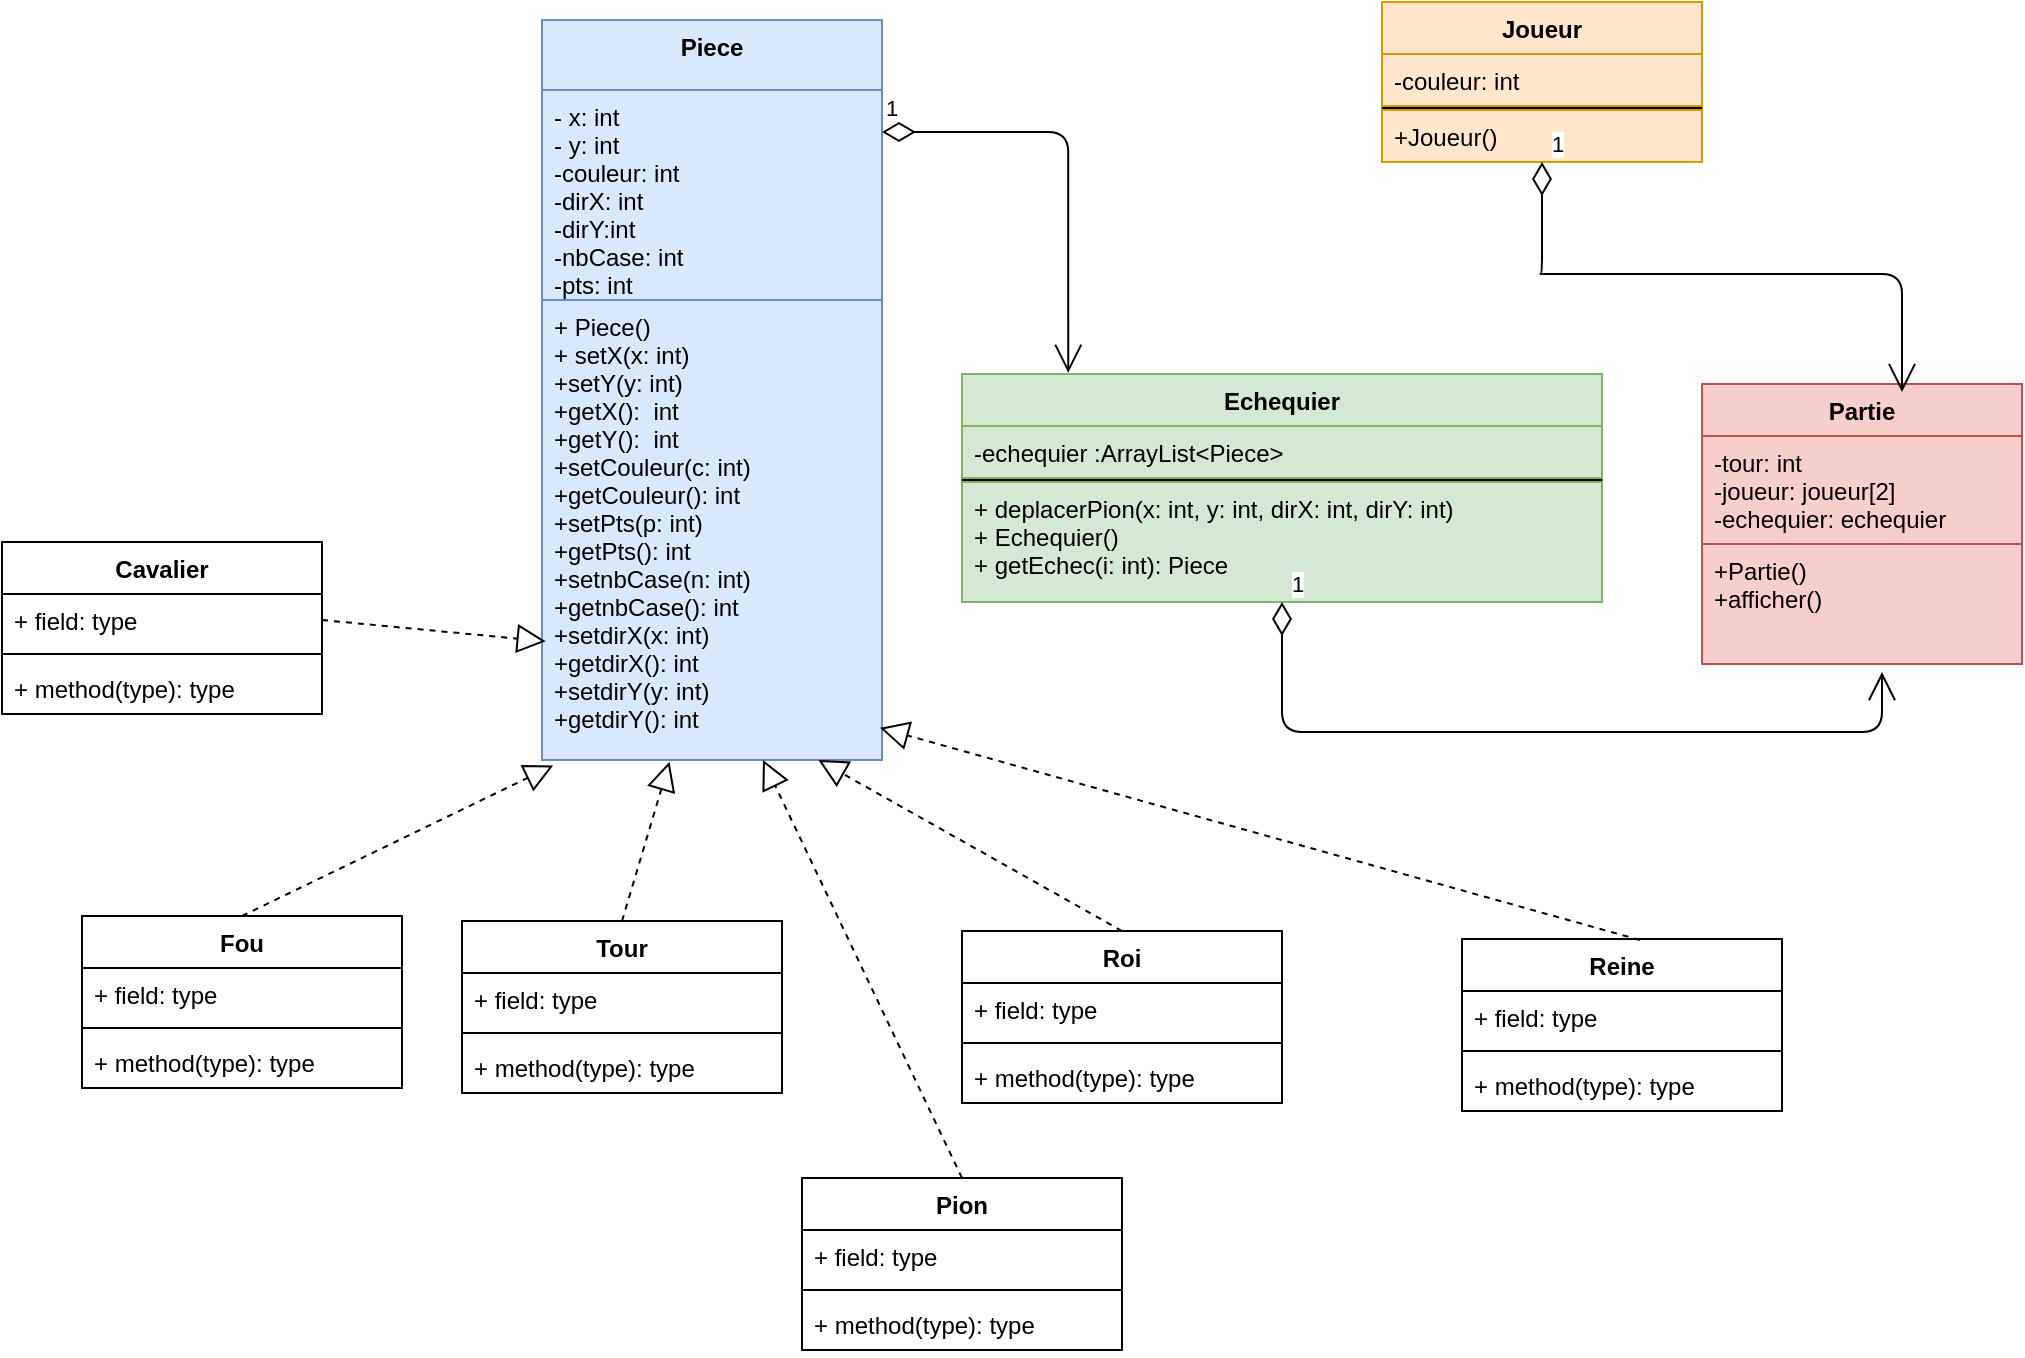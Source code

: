 <mxfile version="10.6.7" type="device"><diagram id="VFJ8gWH4KYKqr8V_xWAX" name="Page-1"><mxGraphModel dx="840" dy="496" grid="1" gridSize="10" guides="1" tooltips="1" connect="1" arrows="1" fold="1" page="1" pageScale="1" pageWidth="850" pageHeight="1100" math="0" shadow="0"><root><mxCell id="0"/><mxCell id="1" parent="0"/><mxCell id="o99wptSiuyqFiOINW1Ns-1" value="Piece" style="swimlane;fontStyle=1;align=center;verticalAlign=top;childLayout=stackLayout;horizontal=1;startSize=35;horizontalStack=0;resizeParent=1;resizeParentMax=0;resizeLast=0;collapsible=1;marginBottom=0;fillColor=#dae8fc;strokeColor=#6c8ebf;" parent="1" vertex="1"><mxGeometry x="290" y="14" width="170" height="370" as="geometry"><mxRectangle x="300" y="175" width="60" height="26" as="alternateBounds"/></mxGeometry></mxCell><mxCell id="o99wptSiuyqFiOINW1Ns-2" value="- x: int&#xA;- y: int&#xA;-couleur: int&#xA;-dirX: int&#xA;-dirY:int&#xA;-nbCase: int&#xA;-pts: int&#xA;&#xA;" style="text;strokeColor=#6c8ebf;fillColor=#dae8fc;align=left;verticalAlign=top;spacingLeft=4;spacingRight=4;overflow=hidden;rotatable=0;points=[[0,0.5],[1,0.5]];portConstraint=eastwest;" parent="o99wptSiuyqFiOINW1Ns-1" vertex="1"><mxGeometry y="35" width="170" height="105" as="geometry"/></mxCell><mxCell id="o99wptSiuyqFiOINW1Ns-3" value="" style="line;strokeWidth=1;fillColor=#dae8fc;align=left;verticalAlign=middle;spacingTop=-1;spacingLeft=3;spacingRight=3;rotatable=0;labelPosition=right;points=[];portConstraint=eastwest;strokeColor=#6c8ebf;" parent="o99wptSiuyqFiOINW1Ns-1" vertex="1"><mxGeometry y="140" width="170" as="geometry"/></mxCell><mxCell id="o99wptSiuyqFiOINW1Ns-4" value="+ Piece()&#xA;+ setX(x: int)&#xA;+setY(y: int)&#xA;+getX():  int&#xA;+getY():  int&#xA;+setCouleur(c: int)&#xA;+getCouleur(): int&#xA;+setPts(p: int)&#xA;+getPts(): int&#xA;+setnbCase(n: int)&#xA;+getnbCase(): int&#xA;+setdirX(x: int)&#xA;+getdirX(): int&#xA;+setdirY(y: int)&#xA;+getdirY(): int" style="text;strokeColor=#6c8ebf;fillColor=#dae8fc;align=left;verticalAlign=top;spacingLeft=4;spacingRight=4;overflow=hidden;rotatable=0;points=[[0,0.5],[1,0.5]];portConstraint=eastwest;" parent="o99wptSiuyqFiOINW1Ns-1" vertex="1"><mxGeometry y="140" width="170" height="230" as="geometry"/></mxCell><mxCell id="o99wptSiuyqFiOINW1Ns-5" value="Echequier" style="swimlane;fontStyle=1;align=center;verticalAlign=top;childLayout=stackLayout;horizontal=1;startSize=26;horizontalStack=0;resizeParent=1;resizeParentMax=0;resizeLast=0;collapsible=1;marginBottom=0;fillColor=#d5e8d4;strokeColor=#82b366;" parent="1" vertex="1"><mxGeometry x="500" y="191" width="320" height="114" as="geometry"/></mxCell><mxCell id="o99wptSiuyqFiOINW1Ns-6" value="-echequier :ArrayList&lt;Piece&gt;" style="text;strokeColor=#82b366;fillColor=#d5e8d4;align=left;verticalAlign=top;spacingLeft=4;spacingRight=4;overflow=hidden;rotatable=0;points=[[0,0.5],[1,0.5]];portConstraint=eastwest;" parent="o99wptSiuyqFiOINW1Ns-5" vertex="1"><mxGeometry y="26" width="320" height="26" as="geometry"/></mxCell><mxCell id="o99wptSiuyqFiOINW1Ns-7" value="" style="line;strokeWidth=1;fillColor=none;align=left;verticalAlign=middle;spacingTop=-1;spacingLeft=3;spacingRight=3;rotatable=0;labelPosition=right;points=[];portConstraint=eastwest;" parent="o99wptSiuyqFiOINW1Ns-5" vertex="1"><mxGeometry y="52" width="320" height="2" as="geometry"/></mxCell><mxCell id="o99wptSiuyqFiOINW1Ns-8" value="+ deplacerPion(x: int, y: int, dirX: int, dirY: int)&#xA;+ Echequier()&#xA;+ getEchec(i: int): Piece&#xA;&#xA;" style="text;strokeColor=#82b366;fillColor=#d5e8d4;align=left;verticalAlign=top;spacingLeft=4;spacingRight=4;overflow=hidden;rotatable=0;points=[[0,0.5],[1,0.5]];portConstraint=eastwest;" parent="o99wptSiuyqFiOINW1Ns-5" vertex="1"><mxGeometry y="54" width="320" height="60" as="geometry"/></mxCell><mxCell id="o99wptSiuyqFiOINW1Ns-9" value="Partie&#xA;" style="swimlane;fontStyle=1;align=center;verticalAlign=top;childLayout=stackLayout;horizontal=1;startSize=26;horizontalStack=0;resizeParent=1;resizeParentMax=0;resizeLast=0;collapsible=1;marginBottom=0;fillColor=#f8cecc;strokeColor=#b85450;" parent="1" vertex="1"><mxGeometry x="870" y="196" width="160" height="140" as="geometry"/></mxCell><mxCell id="o99wptSiuyqFiOINW1Ns-10" value="-tour: int&#xA;-joueur: joueur[2]&#xA;-echequier: echequier&#xA;" style="text;strokeColor=#b85450;fillColor=#f8cecc;align=left;verticalAlign=top;spacingLeft=4;spacingRight=4;overflow=hidden;rotatable=0;points=[[0,0.5],[1,0.5]];portConstraint=eastwest;" parent="o99wptSiuyqFiOINW1Ns-9" vertex="1"><mxGeometry y="26" width="160" height="54" as="geometry"/></mxCell><mxCell id="o99wptSiuyqFiOINW1Ns-11" value="" style="line;strokeWidth=1;fillColor=none;align=left;verticalAlign=middle;spacingTop=-1;spacingLeft=3;spacingRight=3;rotatable=0;labelPosition=right;points=[];portConstraint=eastwest;" parent="o99wptSiuyqFiOINW1Ns-9" vertex="1"><mxGeometry y="80" width="160" as="geometry"/></mxCell><mxCell id="o99wptSiuyqFiOINW1Ns-12" value="+Partie()&#xA;+afficher()&#xA;" style="text;strokeColor=#b85450;fillColor=#f8cecc;align=left;verticalAlign=top;spacingLeft=4;spacingRight=4;overflow=hidden;rotatable=0;points=[[0,0.5],[1,0.5]];portConstraint=eastwest;" parent="o99wptSiuyqFiOINW1Ns-9" vertex="1"><mxGeometry y="80" width="160" height="60" as="geometry"/></mxCell><mxCell id="o99wptSiuyqFiOINW1Ns-13" value="Joueur" style="swimlane;fontStyle=1;align=center;verticalAlign=top;childLayout=stackLayout;horizontal=1;startSize=26;horizontalStack=0;resizeParent=1;resizeParentMax=0;resizeLast=0;collapsible=1;marginBottom=0;fillColor=#ffe6cc;strokeColor=#d79b00;" parent="1" vertex="1"><mxGeometry x="710" y="5" width="160" height="80" as="geometry"/></mxCell><mxCell id="o99wptSiuyqFiOINW1Ns-14" value="-couleur: int&#xA;" style="text;strokeColor=#d79b00;fillColor=#ffe6cc;align=left;verticalAlign=top;spacingLeft=4;spacingRight=4;overflow=hidden;rotatable=0;points=[[0,0.5],[1,0.5]];portConstraint=eastwest;" parent="o99wptSiuyqFiOINW1Ns-13" vertex="1"><mxGeometry y="26" width="160" height="26" as="geometry"/></mxCell><mxCell id="o99wptSiuyqFiOINW1Ns-15" value="" style="line;strokeWidth=1;fillColor=none;align=left;verticalAlign=middle;spacingTop=-1;spacingLeft=3;spacingRight=3;rotatable=0;labelPosition=right;points=[];portConstraint=eastwest;" parent="o99wptSiuyqFiOINW1Ns-13" vertex="1"><mxGeometry y="52" width="160" height="2" as="geometry"/></mxCell><mxCell id="o99wptSiuyqFiOINW1Ns-16" value="+Joueur()" style="text;strokeColor=#d79b00;fillColor=#ffe6cc;align=left;verticalAlign=top;spacingLeft=4;spacingRight=4;overflow=hidden;rotatable=0;points=[[0,0.5],[1,0.5]];portConstraint=eastwest;" parent="o99wptSiuyqFiOINW1Ns-13" vertex="1"><mxGeometry y="54" width="160" height="26" as="geometry"/></mxCell><mxCell id="o99wptSiuyqFiOINW1Ns-17" value="Fou" style="swimlane;fontStyle=1;align=center;verticalAlign=top;childLayout=stackLayout;horizontal=1;startSize=26;horizontalStack=0;resizeParent=1;resizeParentMax=0;resizeLast=0;collapsible=1;marginBottom=0;" parent="1" vertex="1"><mxGeometry x="60" y="462" width="160" height="86" as="geometry"/></mxCell><mxCell id="o99wptSiuyqFiOINW1Ns-18" value="+ field: type" style="text;strokeColor=none;fillColor=none;align=left;verticalAlign=top;spacingLeft=4;spacingRight=4;overflow=hidden;rotatable=0;points=[[0,0.5],[1,0.5]];portConstraint=eastwest;" parent="o99wptSiuyqFiOINW1Ns-17" vertex="1"><mxGeometry y="26" width="160" height="26" as="geometry"/></mxCell><mxCell id="o99wptSiuyqFiOINW1Ns-19" value="" style="line;strokeWidth=1;fillColor=none;align=left;verticalAlign=middle;spacingTop=-1;spacingLeft=3;spacingRight=3;rotatable=0;labelPosition=right;points=[];portConstraint=eastwest;" parent="o99wptSiuyqFiOINW1Ns-17" vertex="1"><mxGeometry y="52" width="160" height="8" as="geometry"/></mxCell><mxCell id="o99wptSiuyqFiOINW1Ns-20" value="+ method(type): type" style="text;strokeColor=none;fillColor=none;align=left;verticalAlign=top;spacingLeft=4;spacingRight=4;overflow=hidden;rotatable=0;points=[[0,0.5],[1,0.5]];portConstraint=eastwest;" parent="o99wptSiuyqFiOINW1Ns-17" vertex="1"><mxGeometry y="60" width="160" height="26" as="geometry"/></mxCell><mxCell id="o99wptSiuyqFiOINW1Ns-21" value="Tour&#xA;" style="swimlane;fontStyle=1;align=center;verticalAlign=top;childLayout=stackLayout;horizontal=1;startSize=26;horizontalStack=0;resizeParent=1;resizeParentMax=0;resizeLast=0;collapsible=1;marginBottom=0;" parent="1" vertex="1"><mxGeometry x="250" y="464.5" width="160" height="86" as="geometry"/></mxCell><mxCell id="o99wptSiuyqFiOINW1Ns-22" value="+ field: type" style="text;strokeColor=none;fillColor=none;align=left;verticalAlign=top;spacingLeft=4;spacingRight=4;overflow=hidden;rotatable=0;points=[[0,0.5],[1,0.5]];portConstraint=eastwest;" parent="o99wptSiuyqFiOINW1Ns-21" vertex="1"><mxGeometry y="26" width="160" height="26" as="geometry"/></mxCell><mxCell id="o99wptSiuyqFiOINW1Ns-23" value="" style="line;strokeWidth=1;fillColor=none;align=left;verticalAlign=middle;spacingTop=-1;spacingLeft=3;spacingRight=3;rotatable=0;labelPosition=right;points=[];portConstraint=eastwest;" parent="o99wptSiuyqFiOINW1Ns-21" vertex="1"><mxGeometry y="52" width="160" height="8" as="geometry"/></mxCell><mxCell id="o99wptSiuyqFiOINW1Ns-24" value="+ method(type): type" style="text;strokeColor=none;fillColor=none;align=left;verticalAlign=top;spacingLeft=4;spacingRight=4;overflow=hidden;rotatable=0;points=[[0,0.5],[1,0.5]];portConstraint=eastwest;" parent="o99wptSiuyqFiOINW1Ns-21" vertex="1"><mxGeometry y="60" width="160" height="26" as="geometry"/></mxCell><mxCell id="o99wptSiuyqFiOINW1Ns-25" value="Roi" style="swimlane;fontStyle=1;align=center;verticalAlign=top;childLayout=stackLayout;horizontal=1;startSize=26;horizontalStack=0;resizeParent=1;resizeParentMax=0;resizeLast=0;collapsible=1;marginBottom=0;" parent="1" vertex="1"><mxGeometry x="500" y="469.5" width="160" height="86" as="geometry"/></mxCell><mxCell id="o99wptSiuyqFiOINW1Ns-26" value="+ field: type" style="text;strokeColor=none;fillColor=none;align=left;verticalAlign=top;spacingLeft=4;spacingRight=4;overflow=hidden;rotatable=0;points=[[0,0.5],[1,0.5]];portConstraint=eastwest;" parent="o99wptSiuyqFiOINW1Ns-25" vertex="1"><mxGeometry y="26" width="160" height="26" as="geometry"/></mxCell><mxCell id="o99wptSiuyqFiOINW1Ns-27" value="" style="line;strokeWidth=1;fillColor=none;align=left;verticalAlign=middle;spacingTop=-1;spacingLeft=3;spacingRight=3;rotatable=0;labelPosition=right;points=[];portConstraint=eastwest;" parent="o99wptSiuyqFiOINW1Ns-25" vertex="1"><mxGeometry y="52" width="160" height="8" as="geometry"/></mxCell><mxCell id="o99wptSiuyqFiOINW1Ns-28" value="+ method(type): type" style="text;strokeColor=none;fillColor=none;align=left;verticalAlign=top;spacingLeft=4;spacingRight=4;overflow=hidden;rotatable=0;points=[[0,0.5],[1,0.5]];portConstraint=eastwest;" parent="o99wptSiuyqFiOINW1Ns-25" vertex="1"><mxGeometry y="60" width="160" height="26" as="geometry"/></mxCell><mxCell id="o99wptSiuyqFiOINW1Ns-29" value="Reine" style="swimlane;fontStyle=1;align=center;verticalAlign=top;childLayout=stackLayout;horizontal=1;startSize=26;horizontalStack=0;resizeParent=1;resizeParentMax=0;resizeLast=0;collapsible=1;marginBottom=0;" parent="1" vertex="1"><mxGeometry x="750" y="473.5" width="160" height="86" as="geometry"/></mxCell><mxCell id="o99wptSiuyqFiOINW1Ns-30" value="+ field: type" style="text;strokeColor=none;fillColor=none;align=left;verticalAlign=top;spacingLeft=4;spacingRight=4;overflow=hidden;rotatable=0;points=[[0,0.5],[1,0.5]];portConstraint=eastwest;" parent="o99wptSiuyqFiOINW1Ns-29" vertex="1"><mxGeometry y="26" width="160" height="26" as="geometry"/></mxCell><mxCell id="o99wptSiuyqFiOINW1Ns-31" value="" style="line;strokeWidth=1;fillColor=none;align=left;verticalAlign=middle;spacingTop=-1;spacingLeft=3;spacingRight=3;rotatable=0;labelPosition=right;points=[];portConstraint=eastwest;" parent="o99wptSiuyqFiOINW1Ns-29" vertex="1"><mxGeometry y="52" width="160" height="8" as="geometry"/></mxCell><mxCell id="o99wptSiuyqFiOINW1Ns-32" value="+ method(type): type" style="text;strokeColor=none;fillColor=none;align=left;verticalAlign=top;spacingLeft=4;spacingRight=4;overflow=hidden;rotatable=0;points=[[0,0.5],[1,0.5]];portConstraint=eastwest;" parent="o99wptSiuyqFiOINW1Ns-29" vertex="1"><mxGeometry y="60" width="160" height="26" as="geometry"/></mxCell><mxCell id="o99wptSiuyqFiOINW1Ns-33" value="Cavalier" style="swimlane;fontStyle=1;align=center;verticalAlign=top;childLayout=stackLayout;horizontal=1;startSize=26;horizontalStack=0;resizeParent=1;resizeParentMax=0;resizeLast=0;collapsible=1;marginBottom=0;" parent="1" vertex="1"><mxGeometry x="20" y="275" width="160" height="86" as="geometry"/></mxCell><mxCell id="o99wptSiuyqFiOINW1Ns-34" value="+ field: type" style="text;strokeColor=none;fillColor=none;align=left;verticalAlign=top;spacingLeft=4;spacingRight=4;overflow=hidden;rotatable=0;points=[[0,0.5],[1,0.5]];portConstraint=eastwest;" parent="o99wptSiuyqFiOINW1Ns-33" vertex="1"><mxGeometry y="26" width="160" height="26" as="geometry"/></mxCell><mxCell id="o99wptSiuyqFiOINW1Ns-35" value="" style="line;strokeWidth=1;fillColor=none;align=left;verticalAlign=middle;spacingTop=-1;spacingLeft=3;spacingRight=3;rotatable=0;labelPosition=right;points=[];portConstraint=eastwest;" parent="o99wptSiuyqFiOINW1Ns-33" vertex="1"><mxGeometry y="52" width="160" height="8" as="geometry"/></mxCell><mxCell id="o99wptSiuyqFiOINW1Ns-36" value="+ method(type): type" style="text;strokeColor=none;fillColor=none;align=left;verticalAlign=top;spacingLeft=4;spacingRight=4;overflow=hidden;rotatable=0;points=[[0,0.5],[1,0.5]];portConstraint=eastwest;" parent="o99wptSiuyqFiOINW1Ns-33" vertex="1"><mxGeometry y="60" width="160" height="26" as="geometry"/></mxCell><mxCell id="o99wptSiuyqFiOINW1Ns-37" value="Pion" style="swimlane;fontStyle=1;align=center;verticalAlign=top;childLayout=stackLayout;horizontal=1;startSize=26;horizontalStack=0;resizeParent=1;resizeParentMax=0;resizeLast=0;collapsible=1;marginBottom=0;" parent="1" vertex="1"><mxGeometry x="420" y="593" width="160" height="86" as="geometry"/></mxCell><mxCell id="o99wptSiuyqFiOINW1Ns-38" value="+ field: type" style="text;strokeColor=none;fillColor=none;align=left;verticalAlign=top;spacingLeft=4;spacingRight=4;overflow=hidden;rotatable=0;points=[[0,0.5],[1,0.5]];portConstraint=eastwest;" parent="o99wptSiuyqFiOINW1Ns-37" vertex="1"><mxGeometry y="26" width="160" height="26" as="geometry"/></mxCell><mxCell id="o99wptSiuyqFiOINW1Ns-39" value="" style="line;strokeWidth=1;fillColor=none;align=left;verticalAlign=middle;spacingTop=-1;spacingLeft=3;spacingRight=3;rotatable=0;labelPosition=right;points=[];portConstraint=eastwest;" parent="o99wptSiuyqFiOINW1Ns-37" vertex="1"><mxGeometry y="52" width="160" height="8" as="geometry"/></mxCell><mxCell id="o99wptSiuyqFiOINW1Ns-40" value="+ method(type): type" style="text;strokeColor=none;fillColor=none;align=left;verticalAlign=top;spacingLeft=4;spacingRight=4;overflow=hidden;rotatable=0;points=[[0,0.5],[1,0.5]];portConstraint=eastwest;" parent="o99wptSiuyqFiOINW1Ns-37" vertex="1"><mxGeometry y="60" width="160" height="26" as="geometry"/></mxCell><mxCell id="p1Dl6-u2gUVpNE184DZr-4" value="" style="endArrow=block;dashed=1;endFill=0;endSize=12;html=1;exitX=0.5;exitY=0;exitDx=0;exitDy=0;entryX=0.033;entryY=1.012;entryDx=0;entryDy=0;entryPerimeter=0;" parent="1" source="o99wptSiuyqFiOINW1Ns-17" target="o99wptSiuyqFiOINW1Ns-4" edge="1"><mxGeometry width="160" relative="1" as="geometry"><mxPoint x="150" y="418.5" as="sourcePoint"/><mxPoint x="310" y="418.5" as="targetPoint"/></mxGeometry></mxCell><mxCell id="p1Dl6-u2gUVpNE184DZr-5" value="" style="endArrow=block;dashed=1;endFill=0;endSize=12;html=1;exitX=0.5;exitY=0;exitDx=0;exitDy=0;entryX=0.375;entryY=1.004;entryDx=0;entryDy=0;entryPerimeter=0;" parent="1" source="o99wptSiuyqFiOINW1Ns-21" edge="1" target="o99wptSiuyqFiOINW1Ns-4"><mxGeometry width="160" relative="1" as="geometry"><mxPoint x="269.559" y="459.735" as="sourcePoint"/><mxPoint x="340" y="400" as="targetPoint"/></mxGeometry></mxCell><mxCell id="p1Dl6-u2gUVpNE184DZr-7" value="" style="endArrow=block;dashed=1;endFill=0;endSize=12;html=1;exitX=0.5;exitY=0;exitDx=0;exitDy=0;entryX=0.813;entryY=1;entryDx=0;entryDy=0;entryPerimeter=0;" parent="1" source="o99wptSiuyqFiOINW1Ns-25" target="o99wptSiuyqFiOINW1Ns-4" edge="1"><mxGeometry width="160" relative="1" as="geometry"><mxPoint x="559.971" y="464.588" as="sourcePoint"/><mxPoint x="570.5" y="376" as="targetPoint"/></mxGeometry></mxCell><mxCell id="p1Dl6-u2gUVpNE184DZr-8" value="" style="endArrow=block;dashed=1;endFill=0;endSize=12;html=1;exitX=0.556;exitY=0.006;exitDx=0;exitDy=0;exitPerimeter=0;entryX=0.994;entryY=0.93;entryDx=0;entryDy=0;entryPerimeter=0;" parent="1" source="o99wptSiuyqFiOINW1Ns-29" edge="1" target="o99wptSiuyqFiOINW1Ns-4"><mxGeometry width="160" relative="1" as="geometry"><mxPoint x="790.059" y="452.794" as="sourcePoint"/><mxPoint x="450" y="380" as="targetPoint"/></mxGeometry></mxCell><mxCell id="p1Dl6-u2gUVpNE184DZr-9" value="" style="endArrow=block;dashed=1;endFill=0;endSize=12;html=1;exitX=1;exitY=0.5;exitDx=0;exitDy=0;entryX=0.011;entryY=0.742;entryDx=0;entryDy=0;entryPerimeter=0;" parent="1" source="o99wptSiuyqFiOINW1Ns-34" target="o99wptSiuyqFiOINW1Ns-4" edge="1"><mxGeometry width="160" relative="1" as="geometry"><mxPoint x="134.559" y="377.735" as="sourcePoint"/><mxPoint x="289.853" y="294.206" as="targetPoint"/></mxGeometry></mxCell><mxCell id="p1Dl6-u2gUVpNE184DZr-10" value="" style="endArrow=block;dashed=1;endFill=0;endSize=12;html=1;exitX=0.5;exitY=0;exitDx=0;exitDy=0;entryX=0.65;entryY=1;entryDx=0;entryDy=0;entryPerimeter=0;" parent="1" source="o99wptSiuyqFiOINW1Ns-37" edge="1" target="o99wptSiuyqFiOINW1Ns-4"><mxGeometry width="160" relative="1" as="geometry"><mxPoint x="439.471" y="516.588" as="sourcePoint"/><mxPoint x="390" y="380" as="targetPoint"/></mxGeometry></mxCell><mxCell id="p1Dl6-u2gUVpNE184DZr-12" value="1" style="endArrow=open;html=1;endSize=12;startArrow=diamondThin;startSize=14;startFill=0;edgeStyle=orthogonalEdgeStyle;align=left;verticalAlign=bottom;exitX=1;exitY=0.2;exitDx=0;exitDy=0;exitPerimeter=0;entryX=0.166;entryY=-0.005;entryDx=0;entryDy=0;entryPerimeter=0;" parent="1" source="o99wptSiuyqFiOINW1Ns-2" target="o99wptSiuyqFiOINW1Ns-5" edge="1"><mxGeometry x="-1" y="3" relative="1" as="geometry"><mxPoint x="510" y="70" as="sourcePoint"/><mxPoint x="670" y="70" as="targetPoint"/></mxGeometry></mxCell><mxCell id="p1Dl6-u2gUVpNE184DZr-13" value="1" style="endArrow=open;html=1;endSize=12;startArrow=diamondThin;startSize=14;startFill=0;edgeStyle=orthogonalEdgeStyle;align=left;verticalAlign=bottom;entryX=0.625;entryY=0.029;entryDx=0;entryDy=0;entryPerimeter=0;exitX=0.5;exitY=1;exitDx=0;exitDy=0;" parent="1" source="o99wptSiuyqFiOINW1Ns-13" target="o99wptSiuyqFiOINW1Ns-9" edge="1"><mxGeometry x="-1" y="3" relative="1" as="geometry"><mxPoint x="800" y="140" as="sourcePoint"/><mxPoint x="960" y="140" as="targetPoint"/><Array as="points"><mxPoint x="789" y="141"/><mxPoint x="969" y="141"/></Array></mxGeometry></mxCell><mxCell id="p1Dl6-u2gUVpNE184DZr-14" value="1" style="endArrow=open;html=1;endSize=12;startArrow=diamondThin;startSize=14;startFill=0;edgeStyle=orthogonalEdgeStyle;align=left;verticalAlign=bottom;exitX=0.5;exitY=1;exitDx=0;exitDy=0;" parent="1" source="o99wptSiuyqFiOINW1Ns-5" edge="1"><mxGeometry x="-1" y="3" relative="1" as="geometry"><mxPoint x="670" y="360" as="sourcePoint"/><mxPoint x="960" y="340" as="targetPoint"/><Array as="points"><mxPoint x="660" y="370"/><mxPoint x="960" y="370"/></Array></mxGeometry></mxCell></root></mxGraphModel></diagram></mxfile>